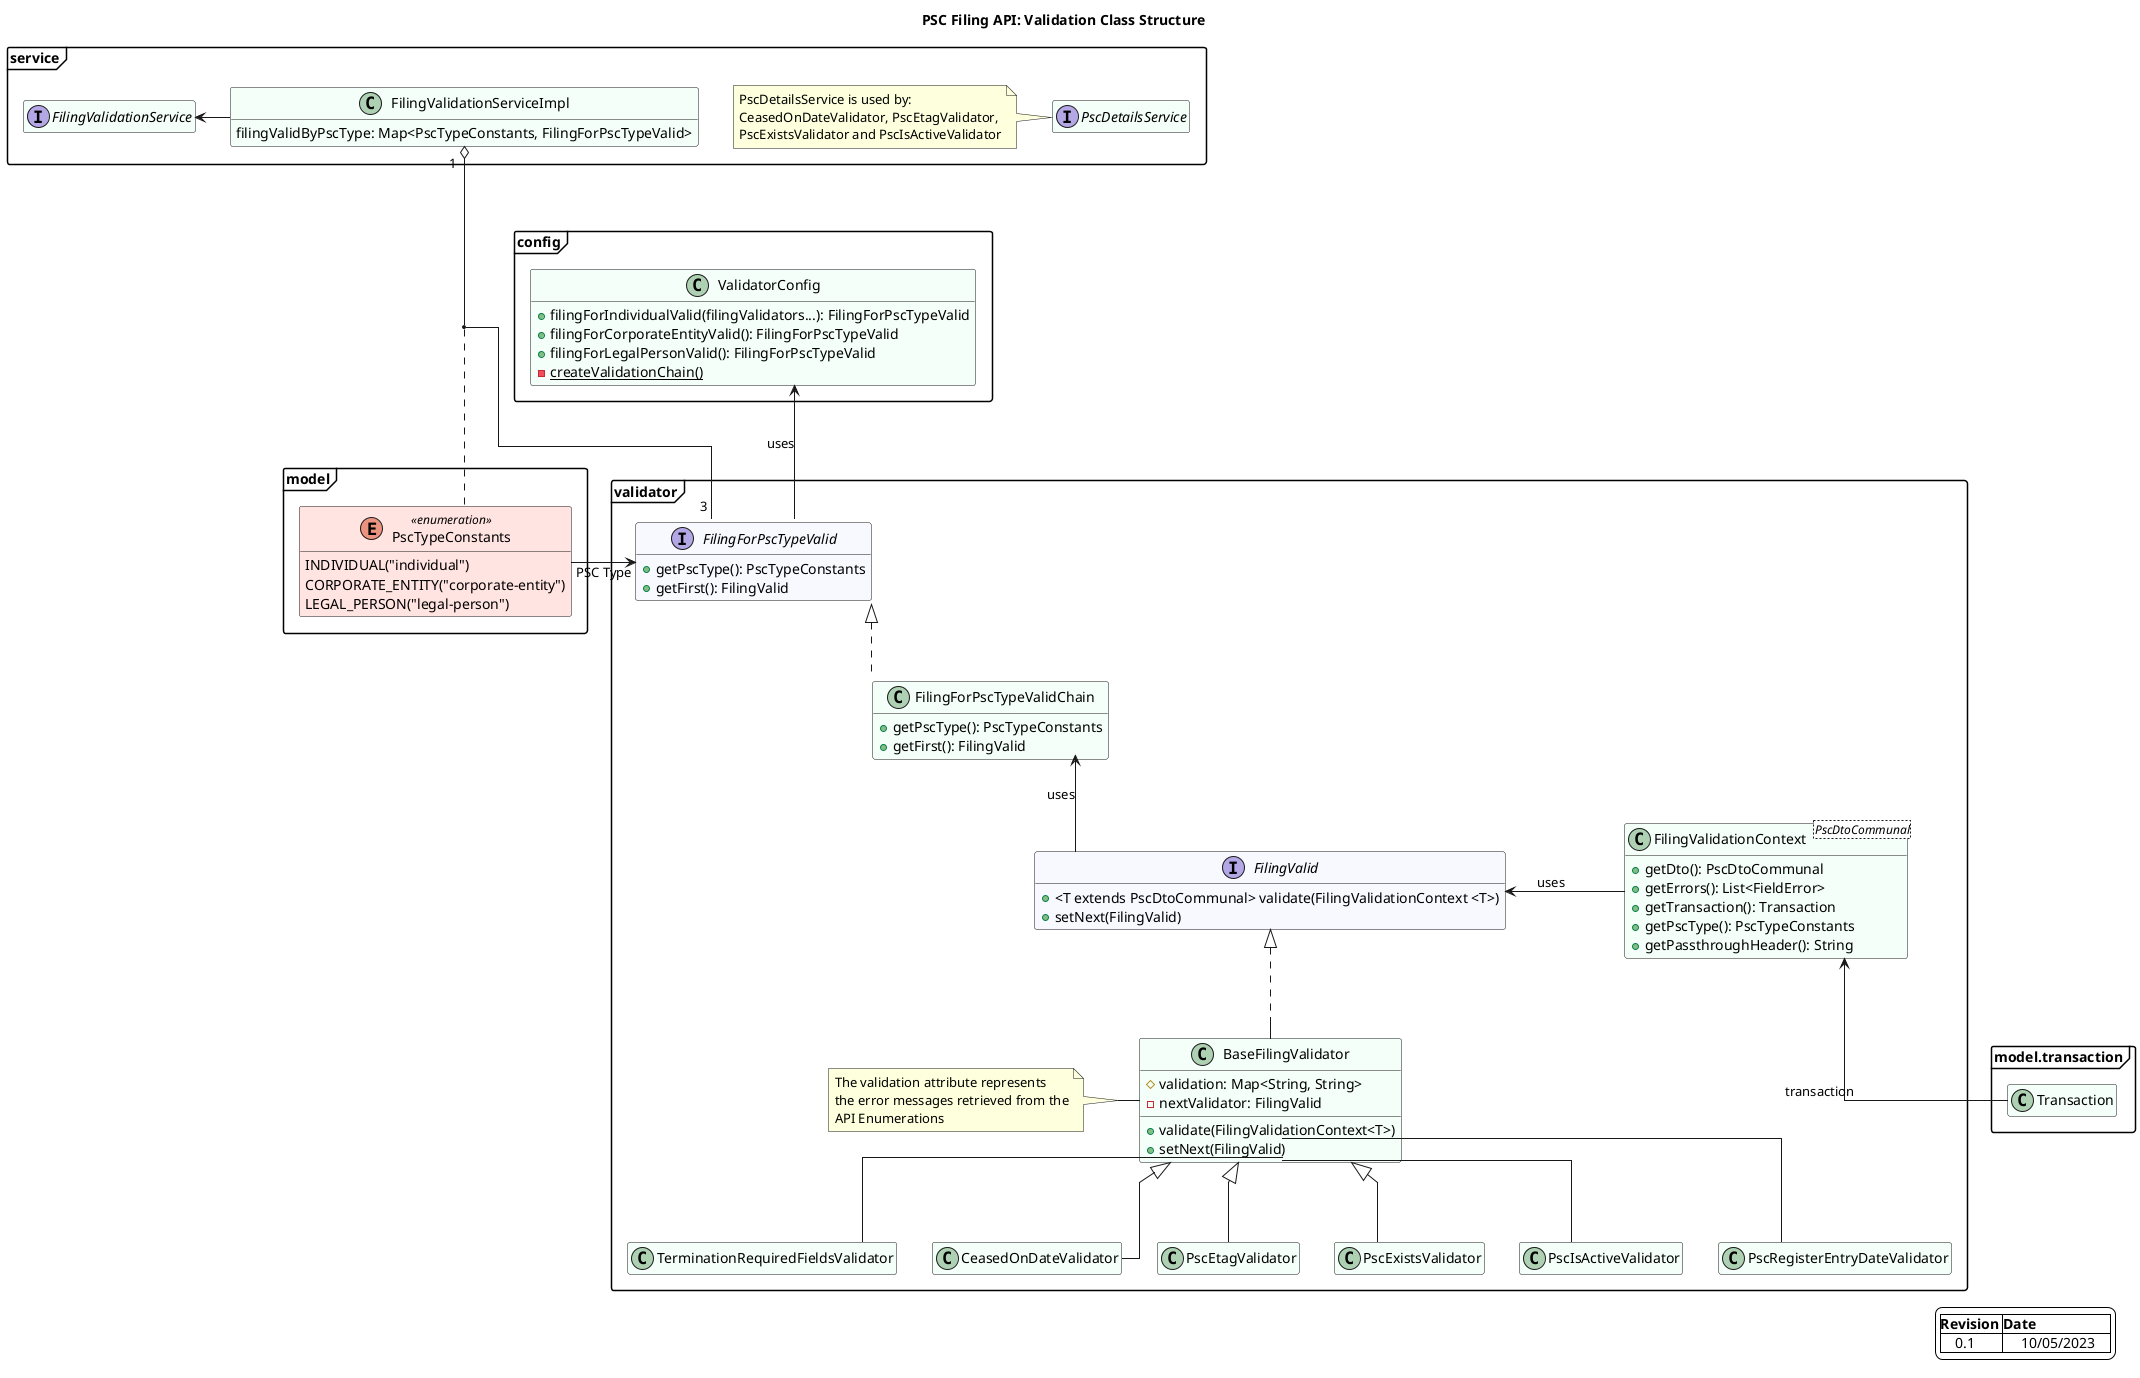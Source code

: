 @startuml

title PSC Filing API: Validation Class Structure
skinparam BackgroundColor White
skinparam PackageBackgroundColor White
skinparam ArrowPadding 2
skinparam linetype ortho
skinparam packageStyle frame
skinparam groupInheritance 3
'skinparam style strictuml
'for grouping package names
hide empty members
set separator none

legend right
|=Revision |=Date |
|    0.1    |     10/05/2023    |
end legend

skinparam class {
  BackgroundColor MintCream
}
skinparam class<<enumeration>> {
  BackgroundColor MistyRose
}



package model.transaction {
    class Transaction
}

package validator {

    note as note1
     The validation attribute represents
     the error messages retrieved from the
     API Enumerations
    end note

        interface FilingValid #GhostWhite{
        +<T extends PscDtoCommunal> validate(FilingValidationContext <T>)
        +setNext(FilingValid)
    }

    interface FilingForPscTypeValid #GhostWhite{
        +getPscType(): PscTypeConstants
        +getFirst(): FilingValid
    }

    class BaseFilingValidator implements FilingValid {
        #validation: Map<String, String>
        -nextValidator: FilingValid
        +validate(FilingValidationContext<T>)
        +setNext(FilingValid)
    }
    note1 . BaseFilingValidator

    class FilingForPscTypeValidChain implements FilingForPscTypeValid {
        +getPscType(): PscTypeConstants
        +getFirst(): FilingValid
    }

    class FilingValidationContext <PscDtoCommunal> {
        +getDto(): PscDtoCommunal
        +getErrors(): List<FieldError>
        +getTransaction(): Transaction
        +getPscType(): PscTypeConstants
        +getPassthroughHeader(): String
    }

'left to right direction
'top to bottom direction
        class TerminationRequiredFieldsValidator extends BaseFilingValidator
        class CeasedOnDateValidator extends BaseFilingValidator
        class PscEtagValidator extends BaseFilingValidator
        class PscExistsValidator extends BaseFilingValidator
        class PscIsActiveValidator extends BaseFilingValidator
        class PscRegisterEntryDateValidator extends BaseFilingValidator
}

package service {

    interface PscDetailsService

    interface FilingValidationService

    class FilingValidationServiceImpl {
        filingValidByPscType: Map<PscTypeConstants, FilingForPscTypeValid>
    }

   note as note2
         PscDetailsService is used by:
         CeasedOnDateValidator, PscEtagValidator,
         PscExistsValidator and PscIsActiveValidator
   end note

   'note2 -up- PscDetailsService
   note2 - PscDetailsService

}

package model {

    enum PscTypeConstants <<enumeration>> {
        INDIVIDUAL("individual")
        CORPORATE_ENTITY("corporate-entity")
        LEGAL_PERSON("legal-person")
        }
}

package config {

    class ValidatorConfig {
        +filingForIndividualValid(filingValidators...): FilingForPscTypeValid
        +filingForCorporateEntityValid(): FilingForPscTypeValid
        +filingForLegalPersonValid(): FilingForPscTypeValid
        {static}-createValidationChain()
    }

}

    FilingForPscTypeValid::getPscType <- PscTypeConstants: PSC Type
    FilingValidationContext <--Transaction: transaction
    FilingValid <- FilingValidationContext: "uses"
    ValidatorConfig <--- FilingForPscTypeValid: "uses"
    FilingForPscTypeValidChain::getFirst <-- FilingValid: "uses"

    FilingValidationService <- FilingValidationServiceImpl
    FilingValidationServiceImpl "1  " o--- "3" FilingForPscTypeValid
    (FilingForPscTypeValid, FilingValidationServiceImpl)..PscTypeConstants
    'PscDetailsService <. (CeasedOnDateValidator, PscEtagValidator): "uses"
    'PscDetailsService <. (PscExistsValidator, PscIsActiveValidator): 'uses'
    'PscDetailsService <- PscEtagValidator: "uses"
    'PscDetailsService <- PscExistsValidator: "uses"
    'PscDetailsService <- PscIsActiveValidator: "uses"
    'PscDetailsService <- PscRegisterEntryDateValidator:"uses"


    'BaseFilingValidator <||-d- CeasedOnDateValidator
    'BaseFilingValidator <||- PscEtagValidator
   ' BaseFilingValidator <||-d- PscExistsValidator
    'BaseFilingValidator  <||-d- PscIsActiveValidator
    'BaseFilingValidator  <||-d- PscRegisterEntryDateValidator
    'BaseFilingValidator  <||- TerminationRequiredFieldsValidator

    'CeasedOnDateValidator -[hidden]> PscEtagValidator
    'PscExistsValidator -[hidden]> PscIsActiveValidator
    'PscRegisterEntryDateValidator -[hidden]> TerminationRequiredFieldsValidator

@enduml